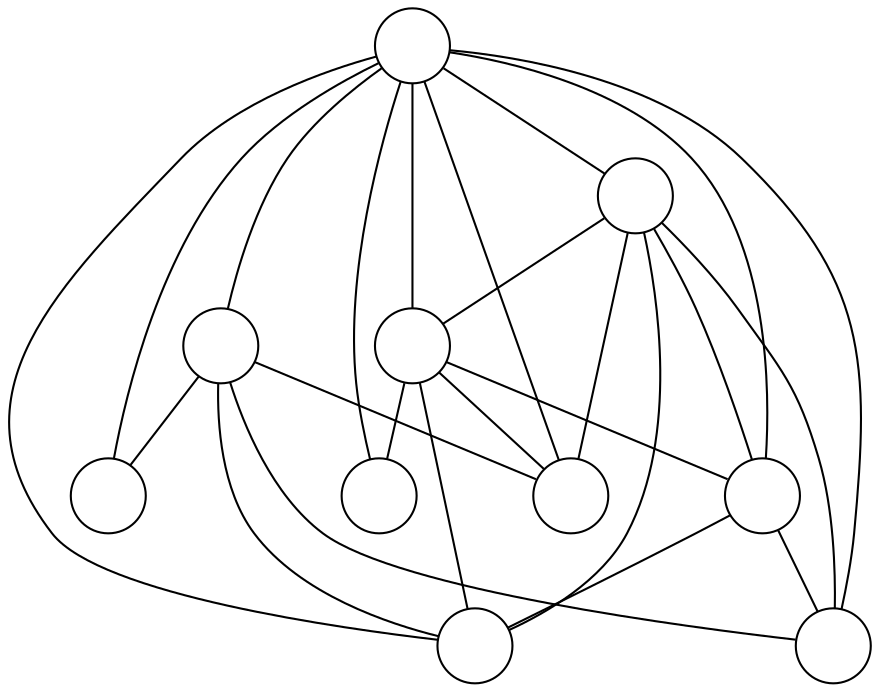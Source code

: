 graph G {
  node[label="", shape=circle]
  0;
  1;
  2;
  3;
  4;
  5;
  6;
  7;
  8;
  9;
  5 -- 0;
  5 -- 1;
  6 -- 0;
  6 -- 2;
  6 -- 3;
  6 -- 5;
  7 -- 0;
  7 -- 1;
  7 -- 2;
  7 -- 4;
  8 -- 0;
  8 -- 1;
  8 -- 2;
  8 -- 5;
  8 -- 6;
  9 -- 0;
  9 -- 1;
  9 -- 2;
  9 -- 3;
  9 -- 4;
  9 -- 5;
  9 -- 6;
  9 -- 7;
  9 -- 8;
}
